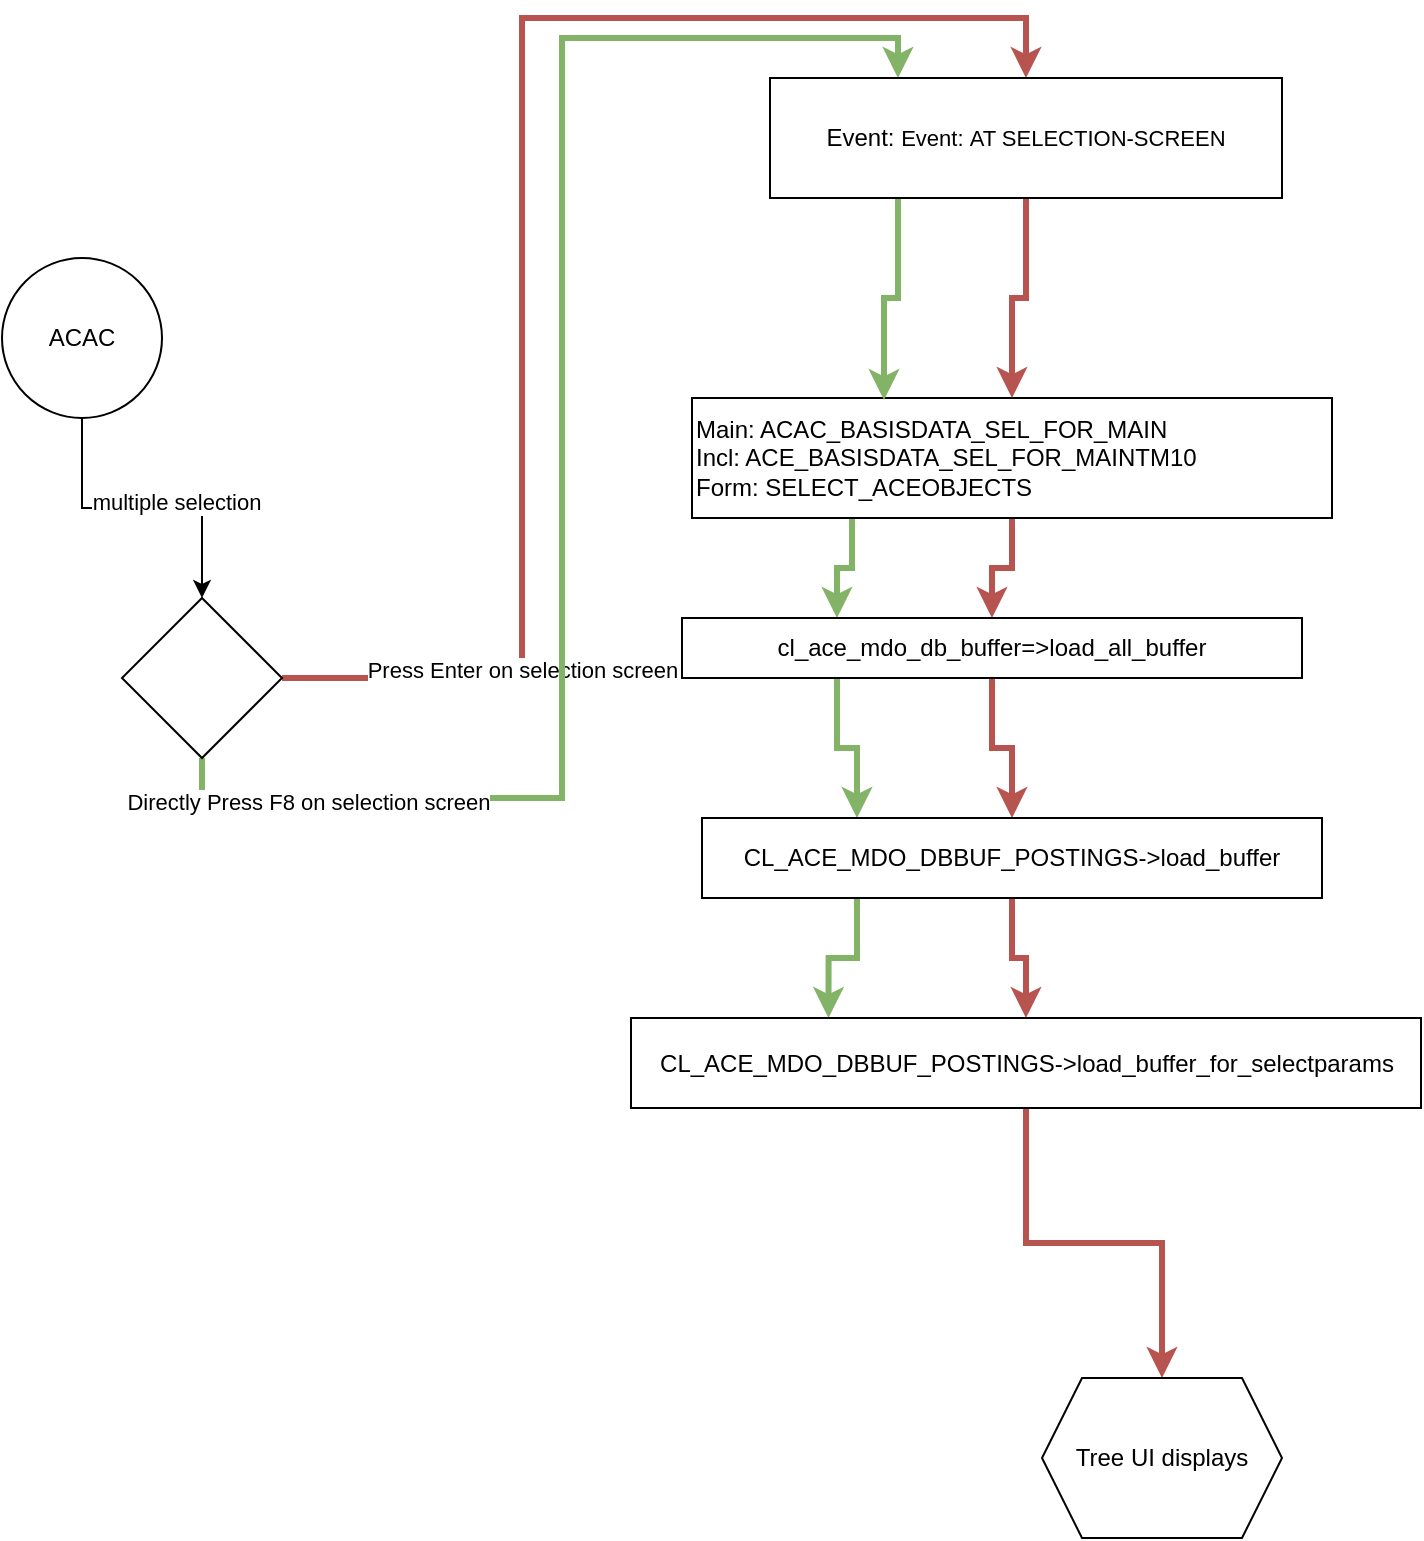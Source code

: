 <mxfile version="13.7.5" type="github">
  <diagram id="0mYaCN3qe747mq3e9iOZ" name="Page-1">
    <mxGraphModel dx="1422" dy="773" grid="1" gridSize="10" guides="1" tooltips="1" connect="1" arrows="1" fold="1" page="1" pageScale="1" pageWidth="1200" pageHeight="1920" math="0" shadow="0">
      <root>
        <mxCell id="0" />
        <mxCell id="1" parent="0" />
        <mxCell id="40Ze9KYtn5aqHLdsqzYY-5" value="" style="edgeStyle=orthogonalEdgeStyle;rounded=0;orthogonalLoop=1;jettySize=auto;html=1;strokeColor=#b85450;strokeWidth=3;fillColor=#f8cecc;" edge="1" parent="1" source="rgbOEal_TrCjj79onmxh-1" target="40Ze9KYtn5aqHLdsqzYY-4">
          <mxGeometry relative="1" as="geometry" />
        </mxCell>
        <mxCell id="40Ze9KYtn5aqHLdsqzYY-27" style="edgeStyle=orthogonalEdgeStyle;rounded=0;orthogonalLoop=1;jettySize=auto;html=1;exitX=0.25;exitY=1;exitDx=0;exitDy=0;entryX=0.25;entryY=0;entryDx=0;entryDy=0;strokeWidth=3;strokeColor=#82b366;fillColor=#d5e8d4;" edge="1" parent="1" source="rgbOEal_TrCjj79onmxh-1" target="40Ze9KYtn5aqHLdsqzYY-4">
          <mxGeometry relative="1" as="geometry" />
        </mxCell>
        <mxCell id="rgbOEal_TrCjj79onmxh-1" value="Main: ACAC_BASISDATA_SEL_FOR_MAIN&lt;br&gt;&lt;div&gt;&lt;span&gt;Incl: ACE_BASISDATA_SEL_FOR_MAINTM10&lt;/span&gt;&lt;/div&gt;&lt;div&gt;&lt;/div&gt;Form: SELECT_ACEOBJECTS" style="rounded=0;whiteSpace=wrap;html=1;align=left;" parent="1" vertex="1">
          <mxGeometry x="395" y="200" width="320" height="60" as="geometry" />
        </mxCell>
        <mxCell id="40Ze9KYtn5aqHLdsqzYY-2" style="edgeStyle=orthogonalEdgeStyle;rounded=0;orthogonalLoop=1;jettySize=auto;html=1;" edge="1" parent="1" source="40Ze9KYtn5aqHLdsqzYY-1" target="40Ze9KYtn5aqHLdsqzYY-10">
          <mxGeometry relative="1" as="geometry" />
        </mxCell>
        <mxCell id="40Ze9KYtn5aqHLdsqzYY-3" value="multiple selection" style="edgeLabel;html=1;align=center;verticalAlign=middle;resizable=0;points=[];" vertex="1" connectable="0" parent="40Ze9KYtn5aqHLdsqzYY-2">
          <mxGeometry x="0.226" y="3" relative="1" as="geometry">
            <mxPoint as="offset" />
          </mxGeometry>
        </mxCell>
        <mxCell id="40Ze9KYtn5aqHLdsqzYY-1" value="ACAC" style="ellipse;whiteSpace=wrap;html=1;aspect=fixed;" vertex="1" parent="1">
          <mxGeometry x="50" y="130" width="80" height="80" as="geometry" />
        </mxCell>
        <mxCell id="40Ze9KYtn5aqHLdsqzYY-7" value="" style="edgeStyle=orthogonalEdgeStyle;rounded=0;orthogonalLoop=1;jettySize=auto;html=1;strokeColor=#b85450;strokeWidth=3;fillColor=#f8cecc;" edge="1" parent="1" source="40Ze9KYtn5aqHLdsqzYY-4" target="40Ze9KYtn5aqHLdsqzYY-6">
          <mxGeometry relative="1" as="geometry" />
        </mxCell>
        <mxCell id="40Ze9KYtn5aqHLdsqzYY-28" style="edgeStyle=orthogonalEdgeStyle;rounded=0;orthogonalLoop=1;jettySize=auto;html=1;exitX=0.25;exitY=1;exitDx=0;exitDy=0;entryX=0.25;entryY=0;entryDx=0;entryDy=0;strokeWidth=3;strokeColor=#82b366;fillColor=#d5e8d4;" edge="1" parent="1" source="40Ze9KYtn5aqHLdsqzYY-4" target="40Ze9KYtn5aqHLdsqzYY-6">
          <mxGeometry relative="1" as="geometry" />
        </mxCell>
        <mxCell id="40Ze9KYtn5aqHLdsqzYY-4" value="cl_ace_mdo_db_buffer=&amp;gt;load_all_buffer" style="rounded=0;whiteSpace=wrap;html=1;" vertex="1" parent="1">
          <mxGeometry x="390" y="310" width="310" height="30" as="geometry" />
        </mxCell>
        <mxCell id="40Ze9KYtn5aqHLdsqzYY-9" value="" style="edgeStyle=orthogonalEdgeStyle;rounded=0;orthogonalLoop=1;jettySize=auto;html=1;strokeColor=#b85450;strokeWidth=3;fillColor=#f8cecc;" edge="1" parent="1" source="40Ze9KYtn5aqHLdsqzYY-6" target="40Ze9KYtn5aqHLdsqzYY-8">
          <mxGeometry relative="1" as="geometry" />
        </mxCell>
        <mxCell id="40Ze9KYtn5aqHLdsqzYY-29" style="edgeStyle=orthogonalEdgeStyle;rounded=0;orthogonalLoop=1;jettySize=auto;html=1;exitX=0.25;exitY=1;exitDx=0;exitDy=0;entryX=0.25;entryY=0;entryDx=0;entryDy=0;strokeWidth=3;strokeColor=#82b366;fillColor=#d5e8d4;" edge="1" parent="1" source="40Ze9KYtn5aqHLdsqzYY-6" target="40Ze9KYtn5aqHLdsqzYY-8">
          <mxGeometry relative="1" as="geometry" />
        </mxCell>
        <mxCell id="40Ze9KYtn5aqHLdsqzYY-6" value="CL_ACE_MDO_DBBUF_POSTINGS-&amp;gt;load_buffer" style="rounded=0;whiteSpace=wrap;html=1;" vertex="1" parent="1">
          <mxGeometry x="400" y="410" width="310" height="40" as="geometry" />
        </mxCell>
        <mxCell id="40Ze9KYtn5aqHLdsqzYY-16" style="edgeStyle=orthogonalEdgeStyle;rounded=0;orthogonalLoop=1;jettySize=auto;html=1;exitX=0.5;exitY=1;exitDx=0;exitDy=0;strokeColor=#b85450;strokeWidth=3;fillColor=#f8cecc;" edge="1" parent="1" source="40Ze9KYtn5aqHLdsqzYY-8" target="40Ze9KYtn5aqHLdsqzYY-15">
          <mxGeometry relative="1" as="geometry" />
        </mxCell>
        <mxCell id="40Ze9KYtn5aqHLdsqzYY-8" value="CL_ACE_MDO_DBBUF_POSTINGS-&amp;gt;load_buffer_for_selectparams" style="rounded=0;whiteSpace=wrap;html=1;" vertex="1" parent="1">
          <mxGeometry x="364.5" y="510" width="395" height="45" as="geometry" />
        </mxCell>
        <mxCell id="40Ze9KYtn5aqHLdsqzYY-11" style="edgeStyle=orthogonalEdgeStyle;rounded=0;orthogonalLoop=1;jettySize=auto;html=1;exitX=1;exitY=0.5;exitDx=0;exitDy=0;fillColor=#f8cecc;strokeColor=#b85450;strokeWidth=3;entryX=0.5;entryY=0;entryDx=0;entryDy=0;" edge="1" parent="1" source="40Ze9KYtn5aqHLdsqzYY-10" target="40Ze9KYtn5aqHLdsqzYY-22">
          <mxGeometry relative="1" as="geometry">
            <mxPoint x="540" y="200" as="targetPoint" />
            <Array as="points">
              <mxPoint x="310" y="340" />
              <mxPoint x="310" y="10" />
              <mxPoint x="562" y="10" />
            </Array>
          </mxGeometry>
        </mxCell>
        <mxCell id="40Ze9KYtn5aqHLdsqzYY-12" value="Press Enter on selection screen" style="edgeLabel;html=1;align=center;verticalAlign=middle;resizable=0;points=[];" vertex="1" connectable="0" parent="40Ze9KYtn5aqHLdsqzYY-11">
          <mxGeometry x="-0.661" y="53" relative="1" as="geometry">
            <mxPoint x="53" as="offset" />
          </mxGeometry>
        </mxCell>
        <mxCell id="40Ze9KYtn5aqHLdsqzYY-20" style="edgeStyle=orthogonalEdgeStyle;rounded=0;orthogonalLoop=1;jettySize=auto;html=1;exitX=0.5;exitY=1;exitDx=0;exitDy=0;entryX=0.25;entryY=0;entryDx=0;entryDy=0;strokeWidth=3;strokeColor=#82b366;fillColor=#d5e8d4;" edge="1" parent="1" source="40Ze9KYtn5aqHLdsqzYY-10" target="40Ze9KYtn5aqHLdsqzYY-22">
          <mxGeometry relative="1" as="geometry">
            <Array as="points">
              <mxPoint x="150" y="400" />
              <mxPoint x="330" y="400" />
              <mxPoint x="330" y="20" />
              <mxPoint x="498" y="20" />
            </Array>
          </mxGeometry>
        </mxCell>
        <mxCell id="40Ze9KYtn5aqHLdsqzYY-21" value="Directly Press F8 on selection screen" style="edgeLabel;html=1;align=center;verticalAlign=middle;resizable=0;points=[];" vertex="1" connectable="0" parent="40Ze9KYtn5aqHLdsqzYY-20">
          <mxGeometry x="-0.81" y="-2" relative="1" as="geometry">
            <mxPoint as="offset" />
          </mxGeometry>
        </mxCell>
        <mxCell id="40Ze9KYtn5aqHLdsqzYY-10" value="" style="rhombus;whiteSpace=wrap;html=1;" vertex="1" parent="1">
          <mxGeometry x="110" y="300" width="80" height="80" as="geometry" />
        </mxCell>
        <mxCell id="40Ze9KYtn5aqHLdsqzYY-15" value="Tree UI displays" style="shape=hexagon;perimeter=hexagonPerimeter2;whiteSpace=wrap;html=1;fixedSize=1;" vertex="1" parent="1">
          <mxGeometry x="570" y="690" width="120" height="80" as="geometry" />
        </mxCell>
        <mxCell id="40Ze9KYtn5aqHLdsqzYY-24" style="edgeStyle=orthogonalEdgeStyle;rounded=0;orthogonalLoop=1;jettySize=auto;html=1;strokeWidth=3;strokeColor=#b85450;fillColor=#f8cecc;" edge="1" parent="1" source="40Ze9KYtn5aqHLdsqzYY-22" target="rgbOEal_TrCjj79onmxh-1">
          <mxGeometry relative="1" as="geometry" />
        </mxCell>
        <mxCell id="40Ze9KYtn5aqHLdsqzYY-25" style="edgeStyle=orthogonalEdgeStyle;rounded=0;orthogonalLoop=1;jettySize=auto;html=1;exitX=0.25;exitY=1;exitDx=0;exitDy=0;entryX=0.3;entryY=0.017;entryDx=0;entryDy=0;entryPerimeter=0;strokeWidth=3;strokeColor=#82b366;fillColor=#d5e8d4;" edge="1" parent="1" source="40Ze9KYtn5aqHLdsqzYY-22" target="rgbOEal_TrCjj79onmxh-1">
          <mxGeometry relative="1" as="geometry" />
        </mxCell>
        <mxCell id="40Ze9KYtn5aqHLdsqzYY-22" value="Event:&amp;nbsp;&lt;span style=&quot;font-size: 11px ; background-color: rgb(255 , 255 , 255)&quot;&gt;Event:&amp;nbsp;AT SELECTION-SCREEN&lt;/span&gt;" style="rounded=0;whiteSpace=wrap;html=1;" vertex="1" parent="1">
          <mxGeometry x="434" y="40" width="256" height="60" as="geometry" />
        </mxCell>
      </root>
    </mxGraphModel>
  </diagram>
</mxfile>
